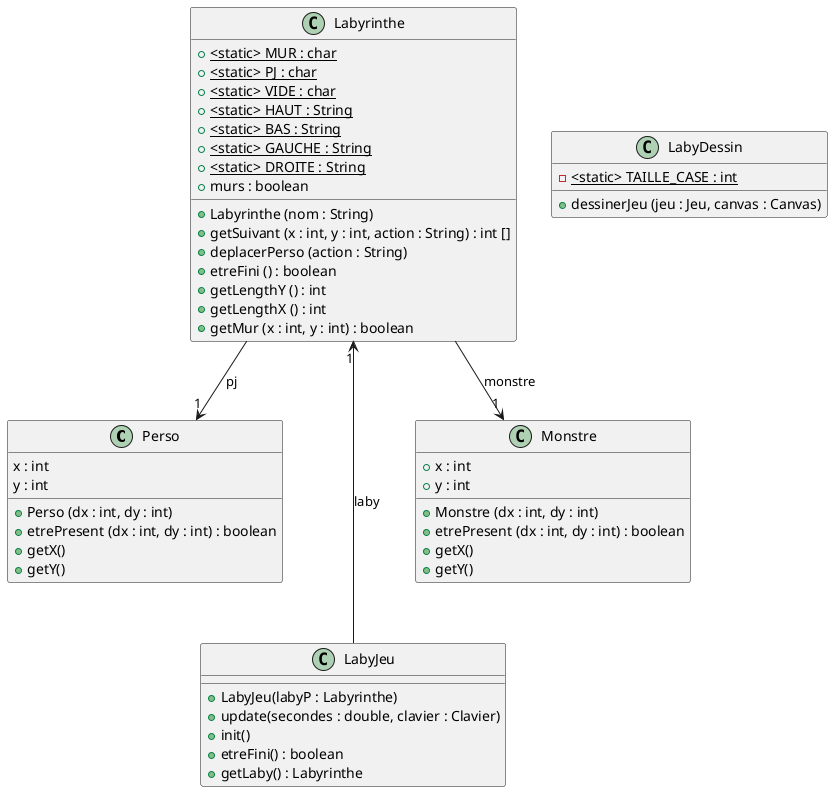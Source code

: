 @startuml

class Perso {
    x : int
    y : int

    + Perso (dx : int, dy : int)
    + etrePresent (dx : int, dy : int) : boolean
    + getX()
    + getY()
}

class Labyrinthe {
    + <static> MUR : char {static}
    + <static> PJ : char {static}
    + <static> VIDE : char {static}
    + <static> HAUT : String {static}
    + <static> BAS : String {static}
    + <static> GAUCHE : String {static}
    + <static> DROITE : String {static}
    + murs : boolean

    + Labyrinthe (nom : String)
    + getSuivant (x : int, y : int, action : String) : int []
    + deplacerPerso (action : String)
    + etreFini () : boolean
    + getLengthY () : int
    + getLengthX () : int
    + getMur (x : int, y : int) : boolean
}

class LabyJeu {
    + LabyJeu(labyP : Labyrinthe)
    + update(secondes : double, clavier : Clavier)
    + init()
    + etreFini() : boolean
    + getLaby() : Labyrinthe
}

class LabyDessin {
    - <static> TAILLE_CASE : int {static}
    + dessinerJeu (jeu : Jeu, canvas : Canvas)
}

class Monstre {
    + x : int
    + y : int

    + Monstre (dx : int, dy : int)
    + etrePresent (dx : int, dy : int) : boolean
    + getX()
    + getY()
}

Labyrinthe --> Perso : pj "1"
Labyrinthe --> Monstre : monstre "1"
Labyrinthe "1" <--- LabyJeu : laby

@enduml